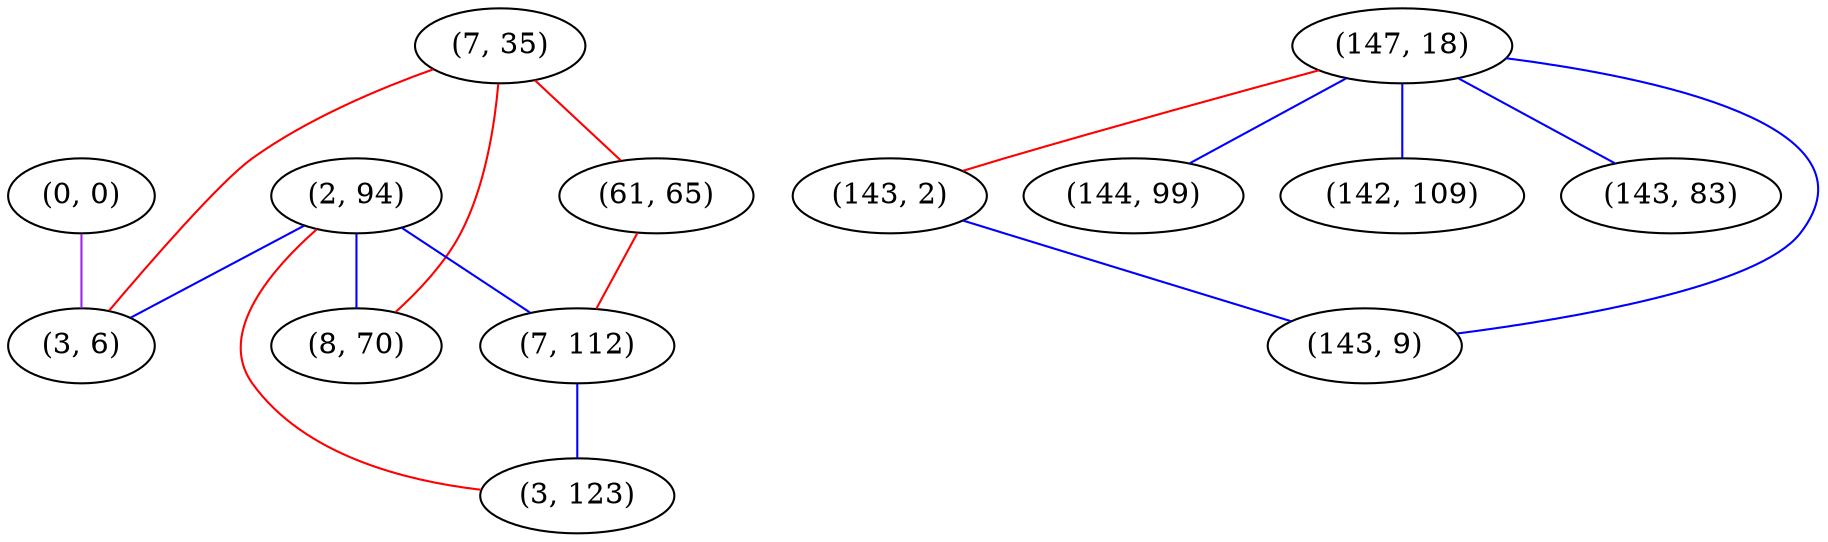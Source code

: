 graph "" {
"(7, 35)";
"(147, 18)";
"(0, 0)";
"(143, 2)";
"(144, 99)";
"(2, 94)";
"(142, 109)";
"(61, 65)";
"(143, 83)";
"(7, 112)";
"(3, 6)";
"(143, 9)";
"(8, 70)";
"(3, 123)";
"(7, 35)" -- "(8, 70)"  [color=red, key=0, weight=1];
"(7, 35)" -- "(3, 6)"  [color=red, key=0, weight=1];
"(7, 35)" -- "(61, 65)"  [color=red, key=0, weight=1];
"(147, 18)" -- "(143, 83)"  [color=blue, key=0, weight=3];
"(147, 18)" -- "(144, 99)"  [color=blue, key=0, weight=3];
"(147, 18)" -- "(142, 109)"  [color=blue, key=0, weight=3];
"(147, 18)" -- "(143, 2)"  [color=red, key=0, weight=1];
"(147, 18)" -- "(143, 9)"  [color=blue, key=0, weight=3];
"(0, 0)" -- "(3, 6)"  [color=purple, key=0, weight=4];
"(143, 2)" -- "(143, 9)"  [color=blue, key=0, weight=3];
"(2, 94)" -- "(8, 70)"  [color=blue, key=0, weight=3];
"(2, 94)" -- "(7, 112)"  [color=blue, key=0, weight=3];
"(2, 94)" -- "(3, 123)"  [color=red, key=0, weight=1];
"(2, 94)" -- "(3, 6)"  [color=blue, key=0, weight=3];
"(61, 65)" -- "(7, 112)"  [color=red, key=0, weight=1];
"(7, 112)" -- "(3, 123)"  [color=blue, key=0, weight=3];
}
